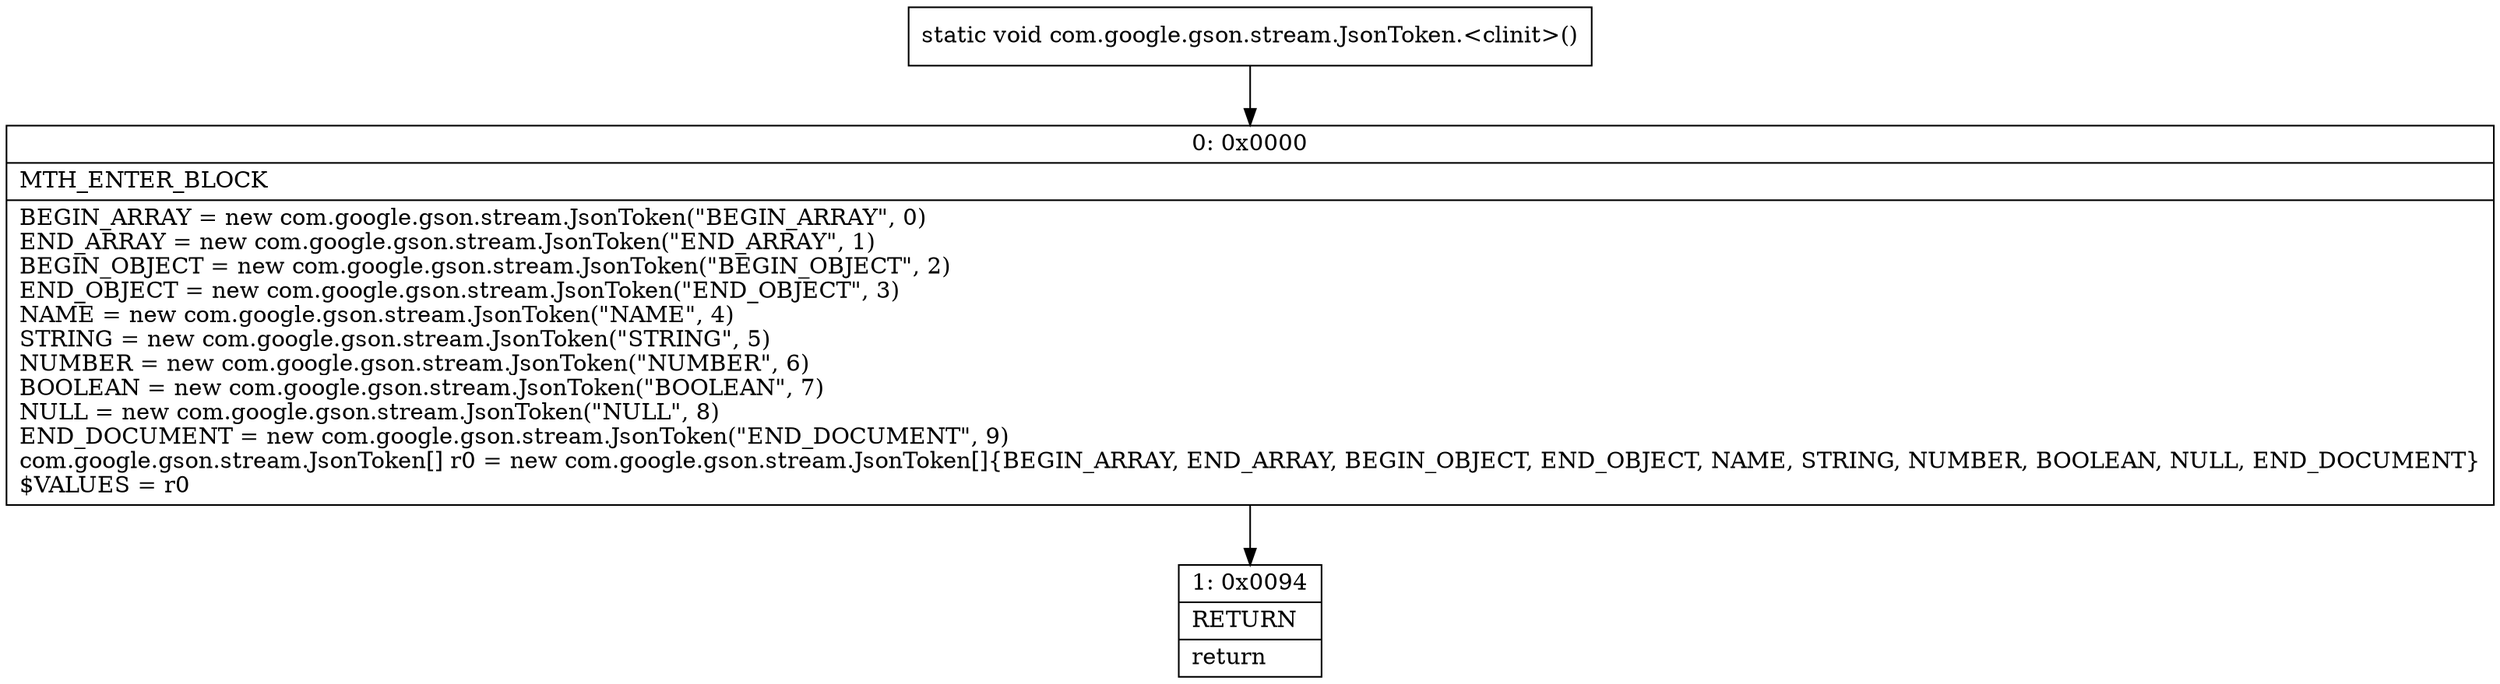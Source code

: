 digraph "CFG forcom.google.gson.stream.JsonToken.\<clinit\>()V" {
Node_0 [shape=record,label="{0\:\ 0x0000|MTH_ENTER_BLOCK\l|BEGIN_ARRAY = new com.google.gson.stream.JsonToken(\"BEGIN_ARRAY\", 0)\lEND_ARRAY = new com.google.gson.stream.JsonToken(\"END_ARRAY\", 1)\lBEGIN_OBJECT = new com.google.gson.stream.JsonToken(\"BEGIN_OBJECT\", 2)\lEND_OBJECT = new com.google.gson.stream.JsonToken(\"END_OBJECT\", 3)\lNAME = new com.google.gson.stream.JsonToken(\"NAME\", 4)\lSTRING = new com.google.gson.stream.JsonToken(\"STRING\", 5)\lNUMBER = new com.google.gson.stream.JsonToken(\"NUMBER\", 6)\lBOOLEAN = new com.google.gson.stream.JsonToken(\"BOOLEAN\", 7)\lNULL = new com.google.gson.stream.JsonToken(\"NULL\", 8)\lEND_DOCUMENT = new com.google.gson.stream.JsonToken(\"END_DOCUMENT\", 9)\lcom.google.gson.stream.JsonToken[] r0 = new com.google.gson.stream.JsonToken[]\{BEGIN_ARRAY, END_ARRAY, BEGIN_OBJECT, END_OBJECT, NAME, STRING, NUMBER, BOOLEAN, NULL, END_DOCUMENT\}\l$VALUES = r0\l}"];
Node_1 [shape=record,label="{1\:\ 0x0094|RETURN\l|return\l}"];
MethodNode[shape=record,label="{static void com.google.gson.stream.JsonToken.\<clinit\>() }"];
MethodNode -> Node_0;
Node_0 -> Node_1;
}

